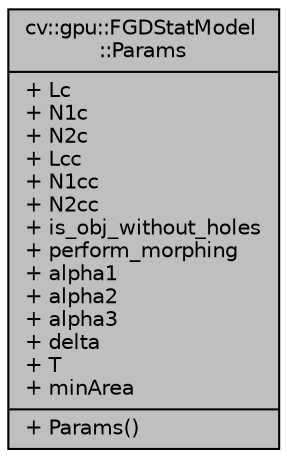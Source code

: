 digraph "cv::gpu::FGDStatModel::Params"
{
 // LATEX_PDF_SIZE
  edge [fontname="Helvetica",fontsize="10",labelfontname="Helvetica",labelfontsize="10"];
  node [fontname="Helvetica",fontsize="10",shape=record];
  Node1 [label="{cv::gpu::FGDStatModel\l::Params\n|+ Lc\l+ N1c\l+ N2c\l+ Lcc\l+ N1cc\l+ N2cc\l+ is_obj_without_holes\l+ perform_morphing\l+ alpha1\l+ alpha2\l+ alpha3\l+ delta\l+ T\l+ minArea\l|+ Params()\l}",height=0.2,width=0.4,color="black", fillcolor="grey75", style="filled", fontcolor="black",tooltip=" "];
}
